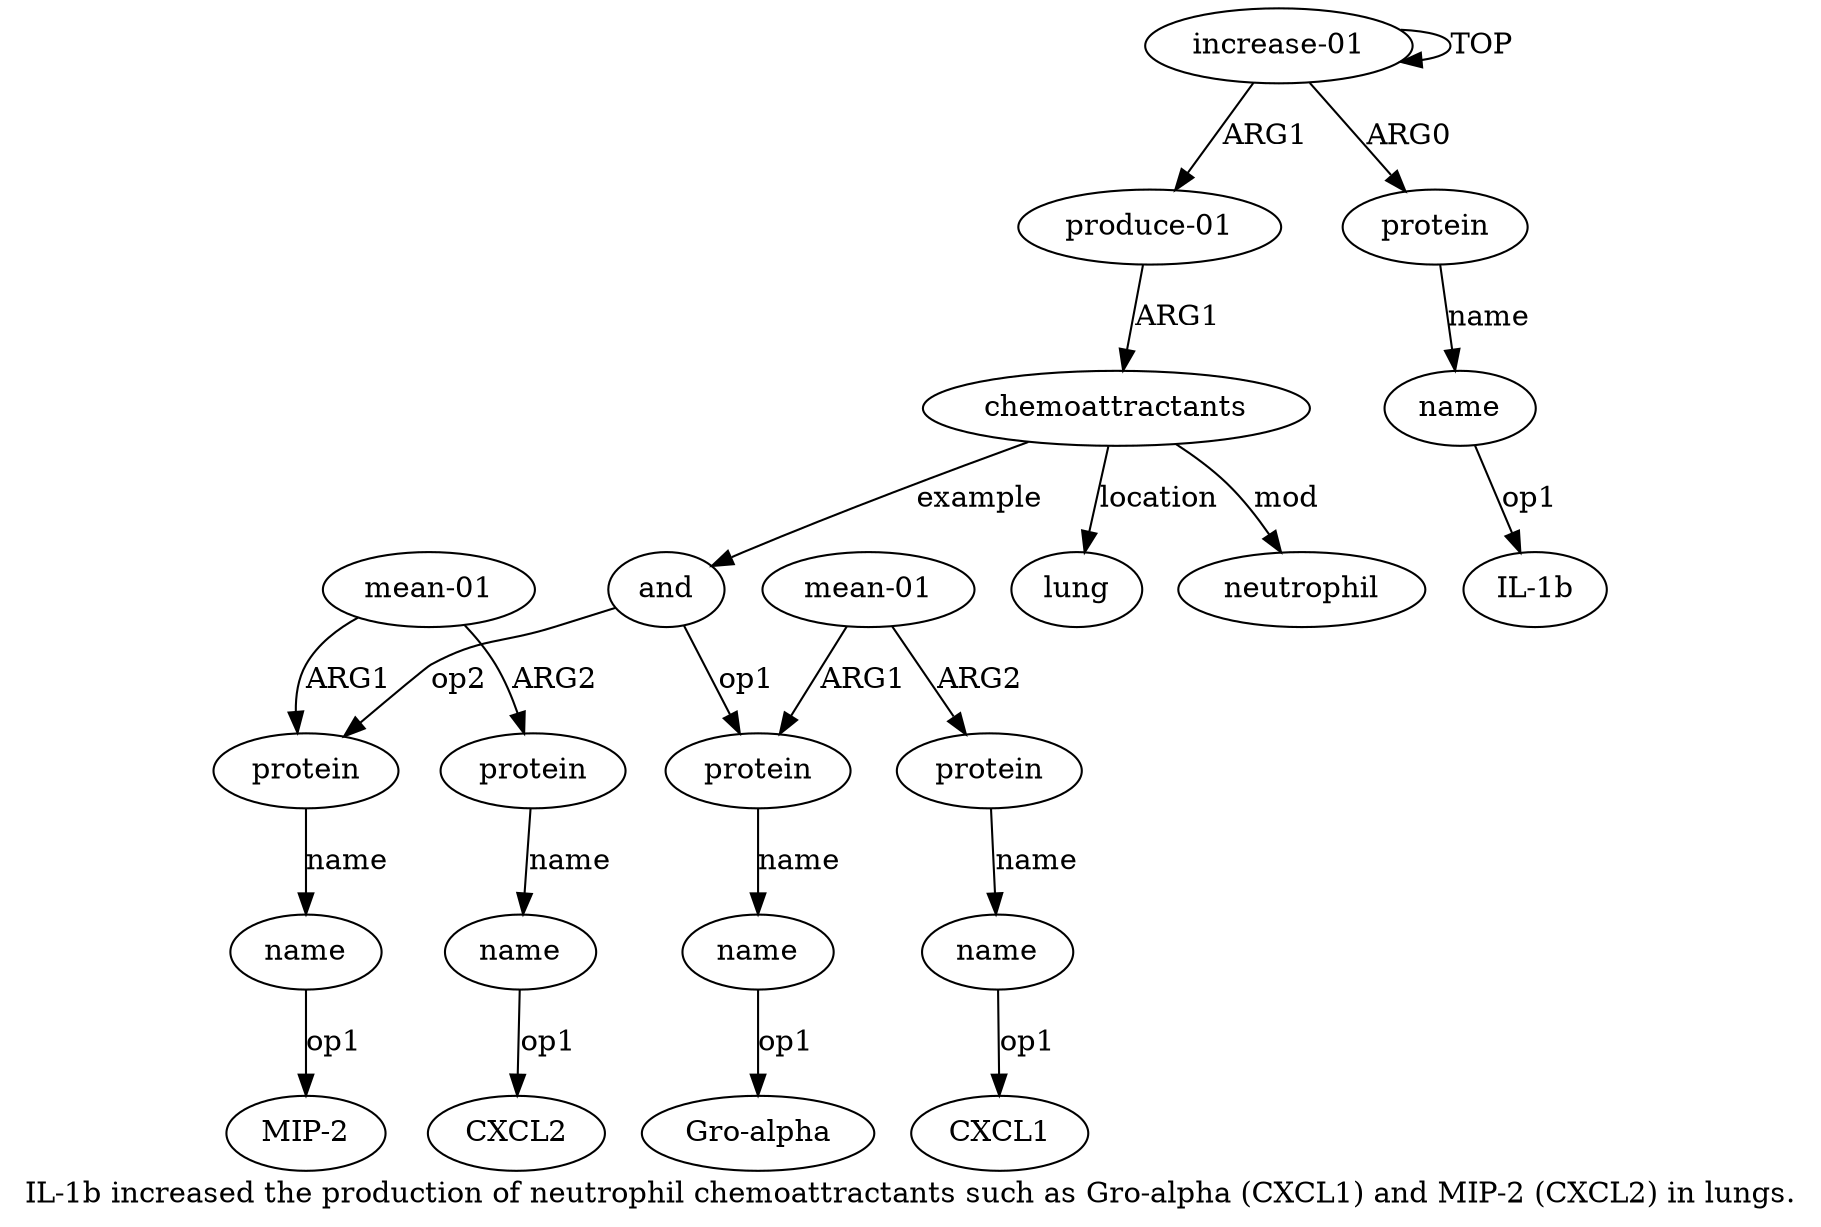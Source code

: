 digraph  {
	graph [label="IL-1b increased the production of neutrophil chemoattractants such as Gro-alpha (CXCL1) and MIP-2 (CXCL2) in lungs."];
	node [label="\N"];
	"a13 MIP-2"	 [color=black,
		gold_ind=-1,
		gold_label="MIP-2",
		label="MIP-2",
		test_ind=-1,
		test_label="MIP-2"];
	"a8 Gro-alpha"	 [color=black,
		gold_ind=-1,
		gold_label="Gro-alpha",
		label="Gro-alpha",
		test_ind=-1,
		test_label="Gro-alpha"];
	a15	 [color=black,
		gold_ind=15,
		gold_label=protein,
		label=protein,
		test_ind=15,
		test_label=protein];
	a16	 [color=black,
		gold_ind=16,
		gold_label=name,
		label=name,
		test_ind=16,
		test_label=name];
	a15 -> a16 [key=0,
	color=black,
	gold_label=name,
	label=name,
	test_label=name];
a14 [color=black,
	gold_ind=14,
	gold_label="mean-01",
	label="mean-01",
	test_ind=14,
	test_label="mean-01"];
a14 -> a15 [key=0,
color=black,
gold_label=ARG2,
label=ARG2,
test_label=ARG2];
a12 [color=black,
gold_ind=12,
gold_label=protein,
label=protein,
test_ind=12,
test_label=protein];
a14 -> a12 [key=0,
color=black,
gold_label=ARG1,
label=ARG1,
test_label=ARG1];
a17 [color=black,
gold_ind=17,
gold_label=lung,
label=lung,
test_ind=17,
test_label=lung];
"a16 CXCL2" [color=black,
gold_ind=-1,
gold_label=CXCL2,
label=CXCL2,
test_ind=-1,
test_label=CXCL2];
a16 -> "a16 CXCL2" [key=0,
color=black,
gold_label=op1,
label=op1,
test_label=op1];
a11 [color=black,
gold_ind=11,
gold_label=name,
label=name,
test_ind=11,
test_label=name];
"a11 CXCL1" [color=black,
gold_ind=-1,
gold_label=CXCL1,
label=CXCL1,
test_ind=-1,
test_label=CXCL1];
a11 -> "a11 CXCL1" [key=0,
color=black,
gold_label=op1,
label=op1,
test_label=op1];
a10 [color=black,
gold_ind=10,
gold_label=protein,
label=protein,
test_ind=10,
test_label=protein];
a10 -> a11 [key=0,
color=black,
gold_label=name,
label=name,
test_label=name];
a13 [color=black,
gold_ind=13,
gold_label=name,
label=name,
test_ind=13,
test_label=name];
a13 -> "a13 MIP-2" [key=0,
color=black,
gold_label=op1,
label=op1,
test_label=op1];
a12 -> a13 [key=0,
color=black,
gold_label=name,
label=name,
test_label=name];
a1 [color=black,
gold_ind=1,
gold_label=protein,
label=protein,
test_ind=1,
test_label=protein];
a2 [color=black,
gold_ind=2,
gold_label=name,
label=name,
test_ind=2,
test_label=name];
a1 -> a2 [key=0,
color=black,
gold_label=name,
label=name,
test_label=name];
a0 [color=black,
gold_ind=0,
gold_label="increase-01",
label="increase-01",
test_ind=0,
test_label="increase-01"];
a0 -> a1 [key=0,
color=black,
gold_label=ARG0,
label=ARG0,
test_label=ARG0];
a0 -> a0 [key=0,
color=black,
gold_label=TOP,
label=TOP,
test_label=TOP];
a3 [color=black,
gold_ind=3,
gold_label="produce-01",
label="produce-01",
test_ind=3,
test_label="produce-01"];
a0 -> a3 [key=0,
color=black,
gold_label=ARG1,
label=ARG1,
test_label=ARG1];
a4 [color=black,
gold_ind=4,
gold_label=chemoattractants,
label=chemoattractants,
test_ind=4,
test_label=chemoattractants];
a3 -> a4 [key=0,
color=black,
gold_label=ARG1,
label=ARG1,
test_label=ARG1];
"a2 IL-1b" [color=black,
gold_ind=-1,
gold_label="IL-1b",
label="IL-1b",
test_ind=-1,
test_label="IL-1b"];
a2 -> "a2 IL-1b" [key=0,
color=black,
gold_label=op1,
label=op1,
test_label=op1];
a5 [color=black,
gold_ind=5,
gold_label=neutrophil,
label=neutrophil,
test_ind=5,
test_label=neutrophil];
a4 -> a17 [key=0,
color=black,
gold_label=location,
label=location,
test_label=location];
a4 -> a5 [key=0,
color=black,
gold_label=mod,
label=mod,
test_label=mod];
a6 [color=black,
gold_ind=6,
gold_label=and,
label=and,
test_ind=6,
test_label=and];
a4 -> a6 [key=0,
color=black,
gold_label=example,
label=example,
test_label=example];
a7 [color=black,
gold_ind=7,
gold_label=protein,
label=protein,
test_ind=7,
test_label=protein];
a8 [color=black,
gold_ind=8,
gold_label=name,
label=name,
test_ind=8,
test_label=name];
a7 -> a8 [key=0,
color=black,
gold_label=name,
label=name,
test_label=name];
a6 -> a12 [key=0,
color=black,
gold_label=op2,
label=op2,
test_label=op2];
a6 -> a7 [key=0,
color=black,
gold_label=op1,
label=op1,
test_label=op1];
a9 [color=black,
gold_ind=9,
gold_label="mean-01",
label="mean-01",
test_ind=9,
test_label="mean-01"];
a9 -> a10 [key=0,
color=black,
gold_label=ARG2,
label=ARG2,
test_label=ARG2];
a9 -> a7 [key=0,
color=black,
gold_label=ARG1,
label=ARG1,
test_label=ARG1];
a8 -> "a8 Gro-alpha" [key=0,
color=black,
gold_label=op1,
label=op1,
test_label=op1];
}
